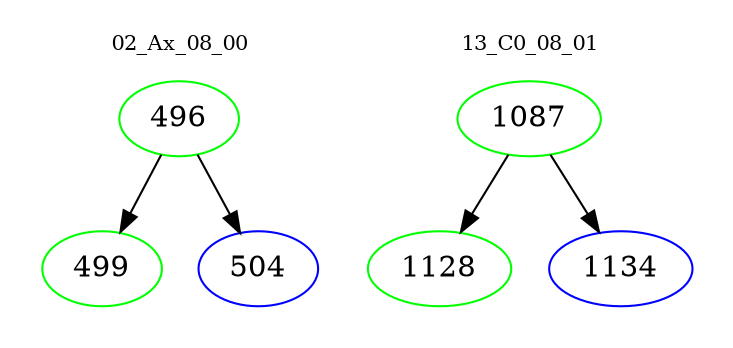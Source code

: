 digraph{
subgraph cluster_0 {
color = white
label = "02_Ax_08_00";
fontsize=10;
T0_496 [label="496", color="green"]
T0_496 -> T0_499 [color="black"]
T0_499 [label="499", color="green"]
T0_496 -> T0_504 [color="black"]
T0_504 [label="504", color="blue"]
}
subgraph cluster_1 {
color = white
label = "13_C0_08_01";
fontsize=10;
T1_1087 [label="1087", color="green"]
T1_1087 -> T1_1128 [color="black"]
T1_1128 [label="1128", color="green"]
T1_1087 -> T1_1134 [color="black"]
T1_1134 [label="1134", color="blue"]
}
}
